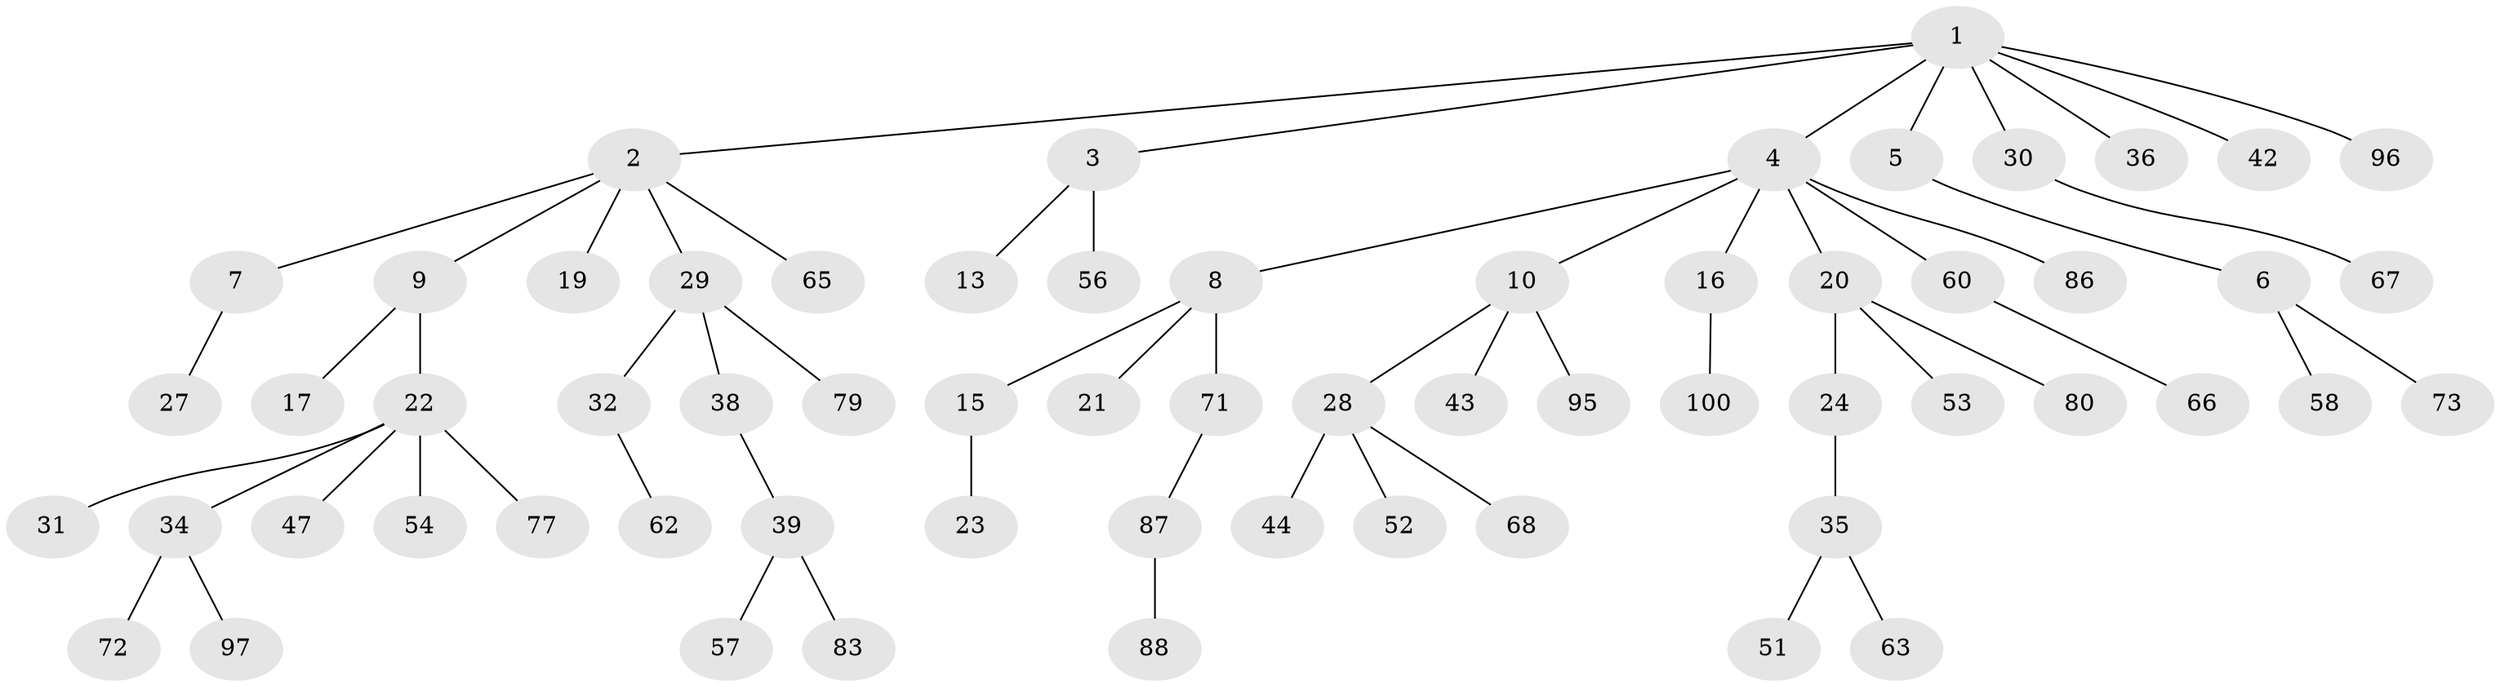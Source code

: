 // original degree distribution, {8: 0.01, 6: 0.01, 2: 0.33, 7: 0.01, 3: 0.13, 4: 0.07, 1: 0.44}
// Generated by graph-tools (version 1.1) at 2025/11/02/21/25 10:11:10]
// undirected, 63 vertices, 62 edges
graph export_dot {
graph [start="1"]
  node [color=gray90,style=filled];
  1 [super="+37"];
  2 [super="+50"];
  3 [super="+11"];
  4 [super="+18"];
  5 [super="+78"];
  6 [super="+25"];
  7 [super="+26"];
  8 [super="+12"];
  9;
  10 [super="+14"];
  13 [super="+49"];
  15 [super="+46"];
  16 [super="+81"];
  17;
  19 [super="+55"];
  20 [super="+48"];
  21 [super="+75"];
  22 [super="+45"];
  23;
  24;
  27 [super="+92"];
  28 [super="+41"];
  29 [super="+33"];
  30;
  31 [super="+91"];
  32 [super="+69"];
  34 [super="+64"];
  35 [super="+40"];
  36 [super="+84"];
  38 [super="+61"];
  39;
  42 [super="+89"];
  43;
  44 [super="+59"];
  47;
  51 [super="+98"];
  52;
  53;
  54;
  56;
  57 [super="+82"];
  58 [super="+76"];
  60;
  62 [super="+70"];
  63;
  65 [super="+93"];
  66 [super="+99"];
  67 [super="+85"];
  68 [super="+74"];
  71 [super="+94"];
  72;
  73 [super="+90"];
  77;
  79;
  80;
  83;
  86;
  87;
  88;
  95;
  96;
  97;
  100;
  1 -- 2;
  1 -- 3;
  1 -- 4;
  1 -- 5;
  1 -- 30;
  1 -- 36;
  1 -- 42;
  1 -- 96;
  2 -- 7;
  2 -- 9;
  2 -- 19;
  2 -- 29;
  2 -- 65;
  3 -- 56;
  3 -- 13;
  4 -- 8;
  4 -- 10;
  4 -- 16;
  4 -- 20;
  4 -- 86;
  4 -- 60;
  5 -- 6;
  6 -- 58;
  6 -- 73;
  7 -- 27;
  8 -- 71;
  8 -- 21;
  8 -- 15;
  9 -- 17;
  9 -- 22;
  10 -- 43;
  10 -- 28;
  10 -- 95;
  15 -- 23;
  16 -- 100;
  20 -- 24;
  20 -- 80;
  20 -- 53;
  22 -- 31;
  22 -- 34;
  22 -- 54;
  22 -- 77;
  22 -- 47;
  24 -- 35;
  28 -- 52;
  28 -- 68;
  28 -- 44;
  29 -- 32;
  29 -- 79;
  29 -- 38;
  30 -- 67;
  32 -- 62;
  34 -- 72;
  34 -- 97;
  35 -- 63;
  35 -- 51;
  38 -- 39;
  39 -- 57;
  39 -- 83;
  60 -- 66;
  71 -- 87;
  87 -- 88;
}

